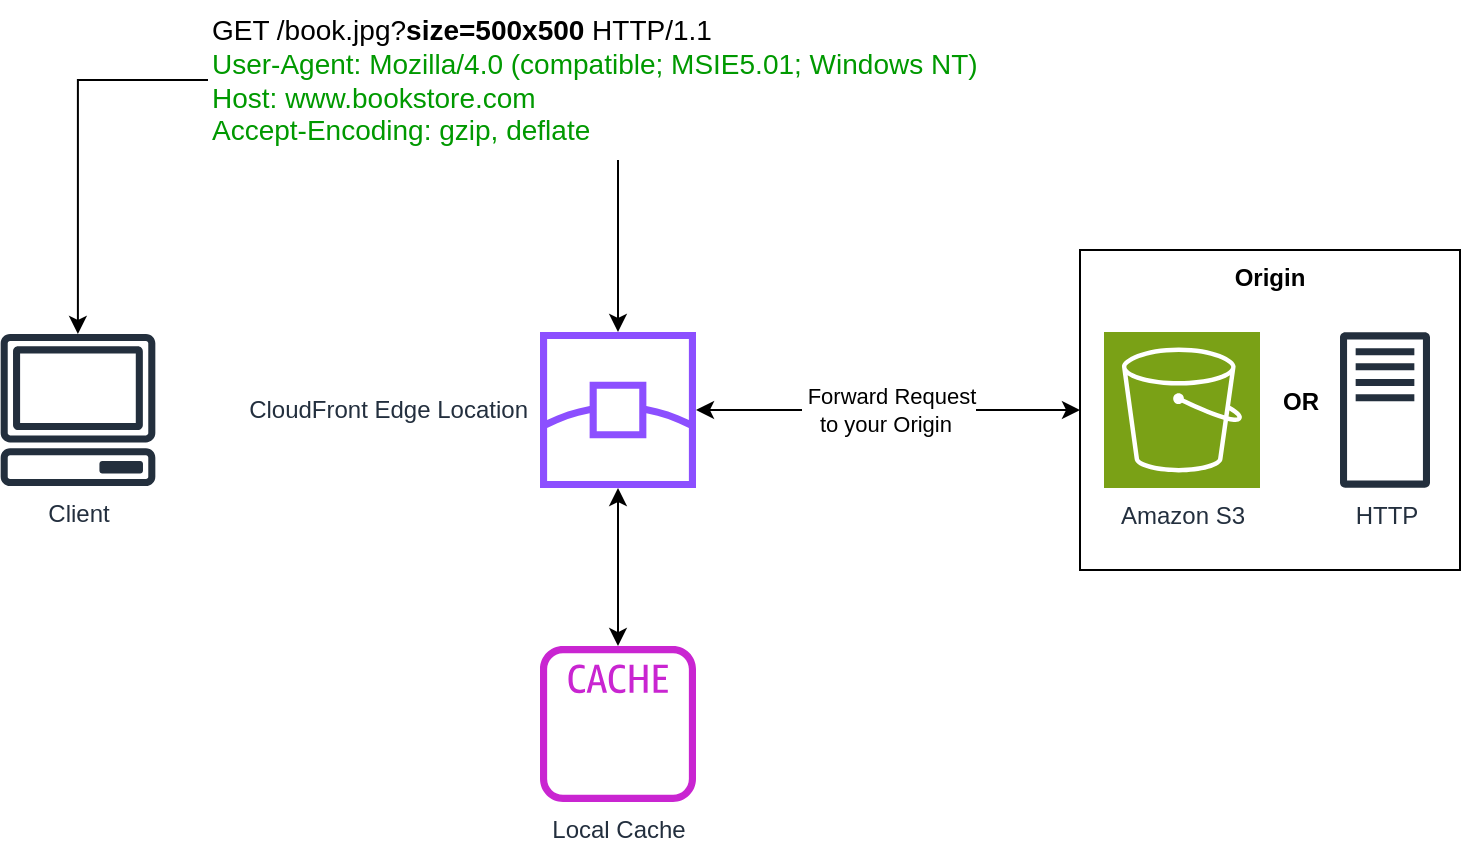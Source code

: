 <mxfile version="26.0.4">
  <diagram name="Page-1" id="JV1zhk1S1sV_VMAkZT6g">
    <mxGraphModel dx="1006" dy="998" grid="1" gridSize="10" guides="1" tooltips="1" connect="1" arrows="1" fold="1" page="1" pageScale="1" pageWidth="850" pageHeight="1100" math="0" shadow="0">
      <root>
        <mxCell id="0" />
        <mxCell id="1" parent="0" />
        <mxCell id="Rv7THg5pRHFflZ9I0ugU-7" value="Origin" style="whiteSpace=wrap;html=1;labelPosition=center;verticalLabelPosition=middle;align=center;verticalAlign=top;fillColor=none;fontStyle=1" vertex="1" parent="1">
          <mxGeometry x="610" y="400" width="190" height="160" as="geometry" />
        </mxCell>
        <mxCell id="Rv7THg5pRHFflZ9I0ugU-1" value="Client" style="sketch=0;outlineConnect=0;fontColor=#232F3E;gradientColor=none;fillColor=#232F3D;strokeColor=none;dashed=0;verticalLabelPosition=bottom;verticalAlign=top;align=center;html=1;fontSize=12;fontStyle=0;aspect=fixed;pointerEvents=1;shape=mxgraph.aws4.client;" vertex="1" parent="1">
          <mxGeometry x="70" y="442" width="78" height="76" as="geometry" />
        </mxCell>
        <mxCell id="Rv7THg5pRHFflZ9I0ugU-2" value="HTTP" style="sketch=0;outlineConnect=0;fontColor=#232F3E;gradientColor=none;fillColor=#232F3D;strokeColor=none;dashed=0;verticalLabelPosition=bottom;verticalAlign=top;align=center;html=1;fontSize=12;fontStyle=0;aspect=fixed;pointerEvents=1;shape=mxgraph.aws4.traditional_server;" vertex="1" parent="1">
          <mxGeometry x="740" y="441" width="45" height="78" as="geometry" />
        </mxCell>
        <mxCell id="Rv7THg5pRHFflZ9I0ugU-3" value="Amazon S3" style="sketch=0;points=[[0,0,0],[0.25,0,0],[0.5,0,0],[0.75,0,0],[1,0,0],[0,1,0],[0.25,1,0],[0.5,1,0],[0.75,1,0],[1,1,0],[0,0.25,0],[0,0.5,0],[0,0.75,0],[1,0.25,0],[1,0.5,0],[1,0.75,0]];outlineConnect=0;fontColor=#232F3E;fillColor=#7AA116;strokeColor=#ffffff;dashed=0;verticalLabelPosition=bottom;verticalAlign=top;align=center;html=1;fontSize=12;fontStyle=0;aspect=fixed;shape=mxgraph.aws4.resourceIcon;resIcon=mxgraph.aws4.s3;" vertex="1" parent="1">
          <mxGeometry x="622" y="441" width="78" height="78" as="geometry" />
        </mxCell>
        <mxCell id="Rv7THg5pRHFflZ9I0ugU-9" value="&amp;nbsp;Forward Request&lt;div&gt;to your Origin&amp;nbsp;&lt;/div&gt;" style="edgeStyle=orthogonalEdgeStyle;rounded=0;orthogonalLoop=1;jettySize=auto;html=1;startArrow=classic;startFill=1;" edge="1" parent="1" source="Rv7THg5pRHFflZ9I0ugU-4" target="Rv7THg5pRHFflZ9I0ugU-7">
          <mxGeometry relative="1" as="geometry" />
        </mxCell>
        <mxCell id="Rv7THg5pRHFflZ9I0ugU-4" value="CloudFront Edge Location" style="sketch=0;outlineConnect=0;fontColor=#232F3E;gradientColor=none;fillColor=#8C4FFF;strokeColor=none;dashed=0;verticalLabelPosition=middle;verticalAlign=middle;align=right;html=1;fontSize=12;fontStyle=0;aspect=fixed;pointerEvents=1;shape=mxgraph.aws4.edge_location;labelPosition=left;spacingLeft=0;spacingRight=5;" vertex="1" parent="1">
          <mxGeometry x="340" y="441" width="78" height="78" as="geometry" />
        </mxCell>
        <mxCell id="Rv7THg5pRHFflZ9I0ugU-6" style="edgeStyle=orthogonalEdgeStyle;rounded=0;orthogonalLoop=1;jettySize=auto;html=1;startArrow=classic;startFill=1;" edge="1" parent="1" source="Rv7THg5pRHFflZ9I0ugU-5" target="Rv7THg5pRHFflZ9I0ugU-4">
          <mxGeometry relative="1" as="geometry" />
        </mxCell>
        <mxCell id="Rv7THg5pRHFflZ9I0ugU-5" value="Local Cache" style="sketch=0;outlineConnect=0;fontColor=#232F3E;gradientColor=none;fillColor=#C925D1;strokeColor=none;dashed=0;verticalLabelPosition=bottom;verticalAlign=top;align=center;html=1;fontSize=12;fontStyle=0;aspect=fixed;pointerEvents=1;shape=mxgraph.aws4.cache_node;" vertex="1" parent="1">
          <mxGeometry x="340" y="598" width="78" height="78" as="geometry" />
        </mxCell>
        <mxCell id="Rv7THg5pRHFflZ9I0ugU-8" value="OR" style="text;html=1;align=center;verticalAlign=middle;resizable=0;points=[];autosize=1;strokeColor=none;fillColor=none;fontStyle=1" vertex="1" parent="1">
          <mxGeometry x="700" y="461" width="40" height="30" as="geometry" />
        </mxCell>
        <mxCell id="Rv7THg5pRHFflZ9I0ugU-11" style="edgeStyle=orthogonalEdgeStyle;rounded=0;orthogonalLoop=1;jettySize=auto;html=1;" edge="1" parent="1" source="Rv7THg5pRHFflZ9I0ugU-10" target="Rv7THg5pRHFflZ9I0ugU-4">
          <mxGeometry relative="1" as="geometry" />
        </mxCell>
        <mxCell id="Rv7THg5pRHFflZ9I0ugU-12" style="edgeStyle=orthogonalEdgeStyle;rounded=0;orthogonalLoop=1;jettySize=auto;html=1;" edge="1" parent="1" source="Rv7THg5pRHFflZ9I0ugU-10" target="Rv7THg5pRHFflZ9I0ugU-1">
          <mxGeometry relative="1" as="geometry" />
        </mxCell>
        <mxCell id="Rv7THg5pRHFflZ9I0ugU-10" value="&lt;div&gt;GET /book.jpg?&lt;b&gt;size=500x500&lt;/b&gt; HTTP/1.1&lt;/div&gt;&lt;div&gt;&lt;font style=&quot;color: rgb(0, 153, 0);&quot;&gt;User-Agent: Mozilla/4.0 (compatible; MSIE5.01; Windows NT)&lt;/font&gt;&lt;/div&gt;&lt;div&gt;&lt;font style=&quot;color: rgb(0, 153, 0);&quot;&gt;Host: www.bookstore.com&lt;/font&gt;&lt;/div&gt;&lt;div&gt;&lt;font style=&quot;color: rgb(0, 153, 0);&quot;&gt;Accept-Encoding: gzip, deflate&lt;/font&gt;&lt;/div&gt;" style="text;html=1;align=left;verticalAlign=middle;resizable=0;points=[];autosize=1;strokeColor=none;fillColor=none;fontSize=14;" vertex="1" parent="1">
          <mxGeometry x="174" y="275" width="410" height="80" as="geometry" />
        </mxCell>
      </root>
    </mxGraphModel>
  </diagram>
</mxfile>
